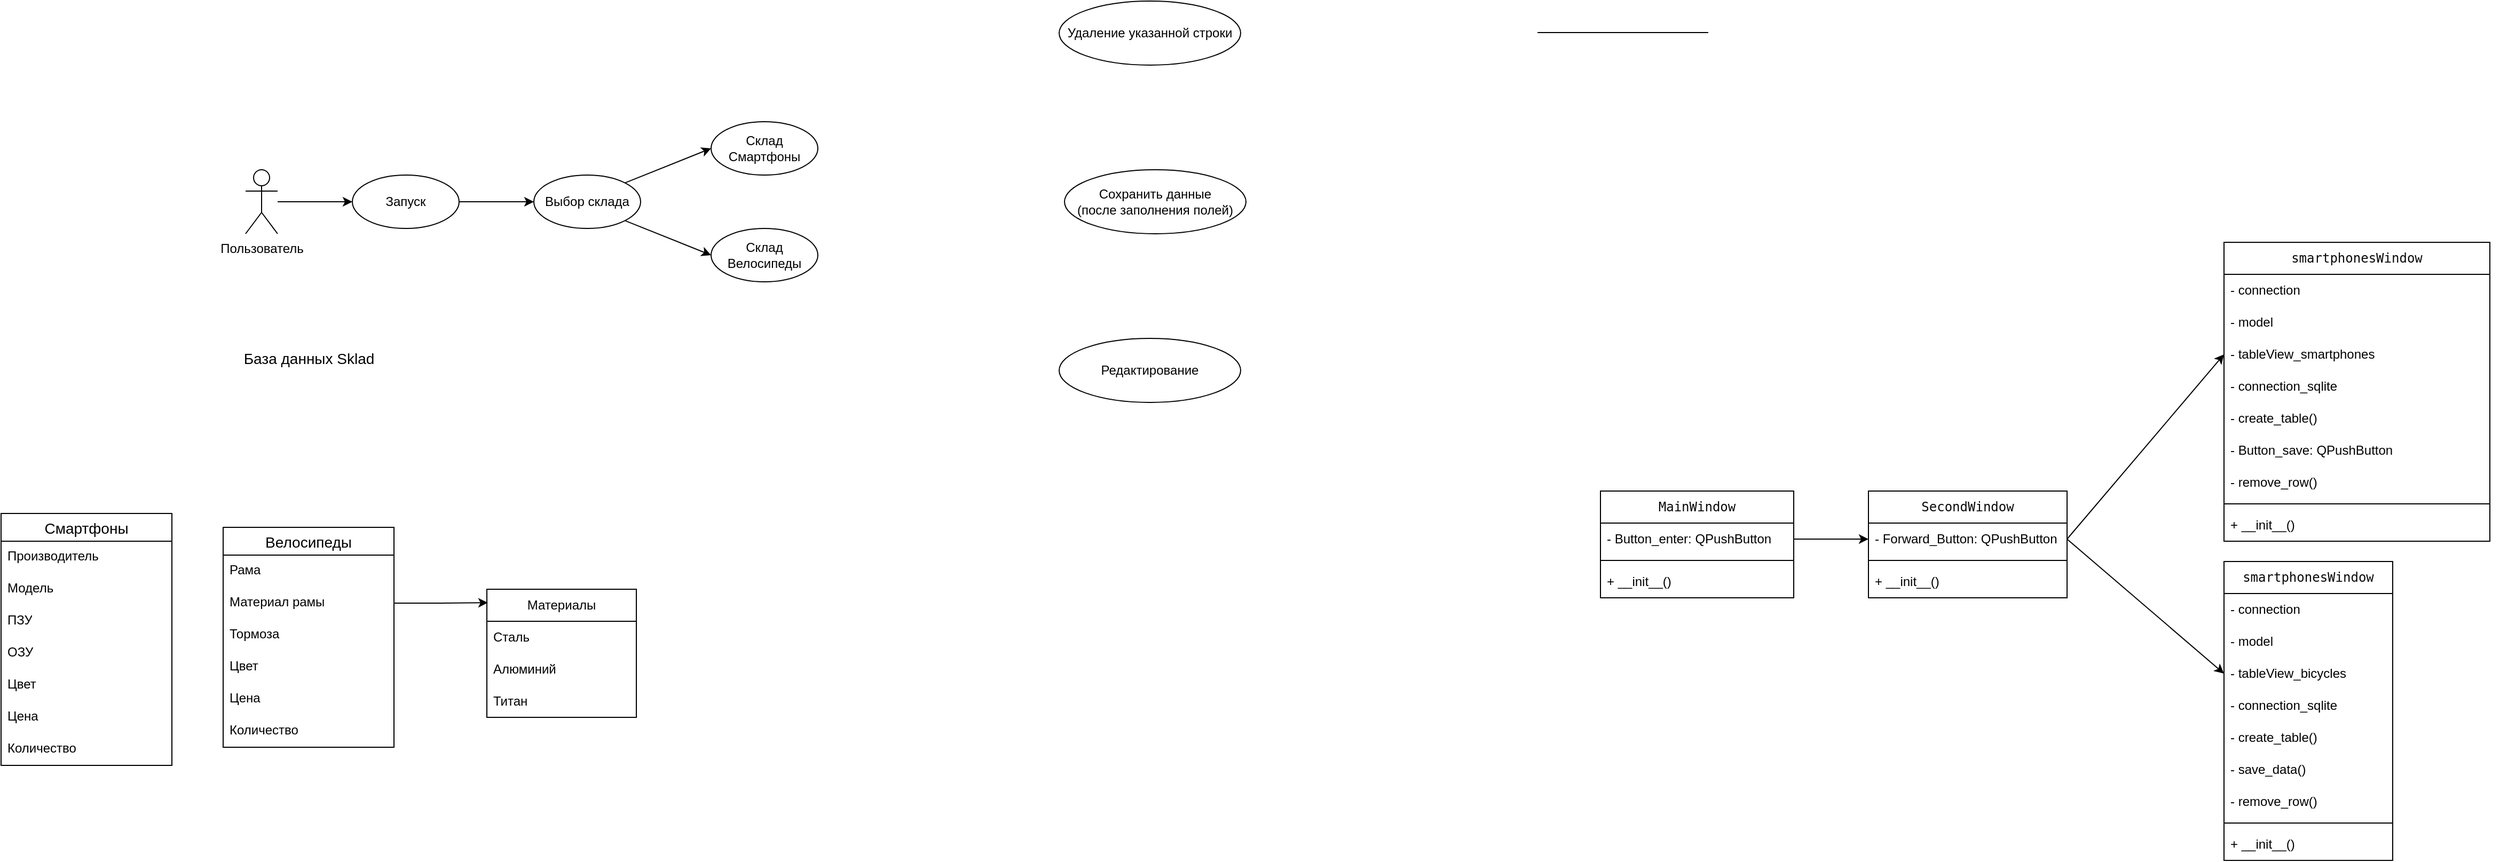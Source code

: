 <mxfile version="22.1.11" type="github">
  <diagram name="Страница — 1" id="95dfs9ff0Wd2YRVwgPRh">
    <mxGraphModel dx="1992" dy="438" grid="0" gridSize="10" guides="1" tooltips="1" connect="1" arrows="1" fold="1" page="0" pageScale="1" pageWidth="827" pageHeight="1169" math="0" shadow="0">
      <root>
        <mxCell id="0" />
        <mxCell id="1" parent="0" />
        <mxCell id="uwdhekw9rvC6qfYLKvx_-8" style="edgeStyle=orthogonalEdgeStyle;rounded=0;orthogonalLoop=1;jettySize=auto;html=1;entryX=0;entryY=0.5;entryDx=0;entryDy=0;" parent="1" source="uwdhekw9rvC6qfYLKvx_-1" target="uwdhekw9rvC6qfYLKvx_-3" edge="1">
          <mxGeometry relative="1" as="geometry" />
        </mxCell>
        <mxCell id="uwdhekw9rvC6qfYLKvx_-1" value="Пользователь" style="shape=umlActor;verticalLabelPosition=bottom;verticalAlign=top;html=1;outlineConnect=0;" parent="1" vertex="1">
          <mxGeometry x="-726" y="328" width="30" height="60" as="geometry" />
        </mxCell>
        <mxCell id="uwdhekw9rvC6qfYLKvx_-9" style="edgeStyle=orthogonalEdgeStyle;rounded=0;orthogonalLoop=1;jettySize=auto;html=1;exitX=1;exitY=0.5;exitDx=0;exitDy=0;entryX=0;entryY=0.5;entryDx=0;entryDy=0;" parent="1" source="uwdhekw9rvC6qfYLKvx_-3" target="uwdhekw9rvC6qfYLKvx_-4" edge="1">
          <mxGeometry relative="1" as="geometry" />
        </mxCell>
        <mxCell id="uwdhekw9rvC6qfYLKvx_-3" value="Запуск" style="ellipse;whiteSpace=wrap;html=1;" parent="1" vertex="1">
          <mxGeometry x="-626" y="333" width="100" height="50" as="geometry" />
        </mxCell>
        <mxCell id="uwdhekw9rvC6qfYLKvx_-4" value="Выбор склада" style="ellipse;whiteSpace=wrap;html=1;" parent="1" vertex="1">
          <mxGeometry x="-456" y="333" width="100" height="50" as="geometry" />
        </mxCell>
        <mxCell id="uwdhekw9rvC6qfYLKvx_-5" value="Сохранить данные&lt;br&gt;(после заполнения полей)" style="ellipse;whiteSpace=wrap;html=1;" parent="1" vertex="1">
          <mxGeometry x="41" y="328" width="170" height="60" as="geometry" />
        </mxCell>
        <mxCell id="uwdhekw9rvC6qfYLKvx_-11" value="Удаление указанной строки" style="ellipse;whiteSpace=wrap;html=1;" parent="1" vertex="1">
          <mxGeometry x="36" y="170" width="170" height="60" as="geometry" />
        </mxCell>
        <mxCell id="uwdhekw9rvC6qfYLKvx_-14" value="Редактирование" style="ellipse;whiteSpace=wrap;html=1;" parent="1" vertex="1">
          <mxGeometry x="36" y="486" width="170" height="60" as="geometry" />
        </mxCell>
        <mxCell id="QWrrYXYVFJ42WMiiCsQI-1" value="Склад Смартфоны" style="ellipse;whiteSpace=wrap;html=1;" parent="1" vertex="1">
          <mxGeometry x="-290" y="283" width="100" height="50" as="geometry" />
        </mxCell>
        <mxCell id="QWrrYXYVFJ42WMiiCsQI-3" value="Склад Велосипеды" style="ellipse;whiteSpace=wrap;html=1;" parent="1" vertex="1">
          <mxGeometry x="-290" y="383" width="100" height="50" as="geometry" />
        </mxCell>
        <mxCell id="QWrrYXYVFJ42WMiiCsQI-5" value="" style="endArrow=classic;html=1;rounded=0;entryX=0;entryY=0.5;entryDx=0;entryDy=0;exitX=1;exitY=0;exitDx=0;exitDy=0;" parent="1" source="uwdhekw9rvC6qfYLKvx_-4" target="QWrrYXYVFJ42WMiiCsQI-1" edge="1">
          <mxGeometry width="50" height="50" relative="1" as="geometry">
            <mxPoint x="-369" y="297" as="sourcePoint" />
            <mxPoint x="-650" y="494" as="targetPoint" />
          </mxGeometry>
        </mxCell>
        <mxCell id="QWrrYXYVFJ42WMiiCsQI-10" value="" style="endArrow=classic;html=1;rounded=0;entryX=0;entryY=0.5;entryDx=0;entryDy=0;exitX=1;exitY=1;exitDx=0;exitDy=0;" parent="1" source="uwdhekw9rvC6qfYLKvx_-4" target="QWrrYXYVFJ42WMiiCsQI-3" edge="1">
          <mxGeometry width="50" height="50" relative="1" as="geometry">
            <mxPoint x="-362" y="500" as="sourcePoint" />
            <mxPoint x="-208" y="561" as="targetPoint" />
          </mxGeometry>
        </mxCell>
        <mxCell id="QWrrYXYVFJ42WMiiCsQI-27" value="Смартфоны" style="swimlane;fontStyle=0;childLayout=stackLayout;horizontal=1;startSize=26;horizontalStack=0;resizeParent=1;resizeParentMax=0;resizeLast=0;collapsible=1;marginBottom=0;align=center;fontSize=14;" parent="1" vertex="1">
          <mxGeometry x="-955" y="650" width="160" height="236" as="geometry" />
        </mxCell>
        <mxCell id="QWrrYXYVFJ42WMiiCsQI-28" value="Производитель" style="text;strokeColor=none;fillColor=none;spacingLeft=4;spacingRight=4;overflow=hidden;rotatable=0;points=[[0,0.5],[1,0.5]];portConstraint=eastwest;fontSize=12;whiteSpace=wrap;html=1;" parent="QWrrYXYVFJ42WMiiCsQI-27" vertex="1">
          <mxGeometry y="26" width="160" height="30" as="geometry" />
        </mxCell>
        <mxCell id="QWrrYXYVFJ42WMiiCsQI-29" value="Модель" style="text;strokeColor=none;fillColor=none;spacingLeft=4;spacingRight=4;overflow=hidden;rotatable=0;points=[[0,0.5],[1,0.5]];portConstraint=eastwest;fontSize=12;whiteSpace=wrap;html=1;" parent="QWrrYXYVFJ42WMiiCsQI-27" vertex="1">
          <mxGeometry y="56" width="160" height="30" as="geometry" />
        </mxCell>
        <mxCell id="QWrrYXYVFJ42WMiiCsQI-30" value="ПЗУ" style="text;strokeColor=none;fillColor=none;spacingLeft=4;spacingRight=4;overflow=hidden;rotatable=0;points=[[0,0.5],[1,0.5]];portConstraint=eastwest;fontSize=12;whiteSpace=wrap;html=1;" parent="QWrrYXYVFJ42WMiiCsQI-27" vertex="1">
          <mxGeometry y="86" width="160" height="30" as="geometry" />
        </mxCell>
        <mxCell id="QWrrYXYVFJ42WMiiCsQI-41" value="ОЗУ" style="text;strokeColor=none;fillColor=none;spacingLeft=4;spacingRight=4;overflow=hidden;rotatable=0;points=[[0,0.5],[1,0.5]];portConstraint=eastwest;fontSize=12;whiteSpace=wrap;html=1;" parent="QWrrYXYVFJ42WMiiCsQI-27" vertex="1">
          <mxGeometry y="116" width="160" height="30" as="geometry" />
        </mxCell>
        <mxCell id="QWrrYXYVFJ42WMiiCsQI-35" value="Цвет" style="text;strokeColor=none;fillColor=none;spacingLeft=4;spacingRight=4;overflow=hidden;rotatable=0;points=[[0,0.5],[1,0.5]];portConstraint=eastwest;fontSize=12;whiteSpace=wrap;html=1;" parent="QWrrYXYVFJ42WMiiCsQI-27" vertex="1">
          <mxGeometry y="146" width="160" height="30" as="geometry" />
        </mxCell>
        <mxCell id="QWrrYXYVFJ42WMiiCsQI-36" value="Цена" style="text;strokeColor=none;fillColor=none;spacingLeft=4;spacingRight=4;overflow=hidden;rotatable=0;points=[[0,0.5],[1,0.5]];portConstraint=eastwest;fontSize=12;whiteSpace=wrap;html=1;" parent="QWrrYXYVFJ42WMiiCsQI-27" vertex="1">
          <mxGeometry y="176" width="160" height="30" as="geometry" />
        </mxCell>
        <mxCell id="QWrrYXYVFJ42WMiiCsQI-38" value="Количество" style="text;strokeColor=none;fillColor=none;spacingLeft=4;spacingRight=4;overflow=hidden;rotatable=0;points=[[0,0.5],[1,0.5]];portConstraint=eastwest;fontSize=12;whiteSpace=wrap;html=1;" parent="QWrrYXYVFJ42WMiiCsQI-27" vertex="1">
          <mxGeometry y="206" width="160" height="30" as="geometry" />
        </mxCell>
        <mxCell id="QWrrYXYVFJ42WMiiCsQI-31" value="Велосипеды" style="swimlane;fontStyle=0;childLayout=stackLayout;horizontal=1;startSize=26;horizontalStack=0;resizeParent=1;resizeParentMax=0;resizeLast=0;collapsible=1;marginBottom=0;align=center;fontSize=14;" parent="1" vertex="1">
          <mxGeometry x="-747" y="663" width="160" height="206" as="geometry" />
        </mxCell>
        <mxCell id="QWrrYXYVFJ42WMiiCsQI-32" value="Рама" style="text;strokeColor=none;fillColor=none;spacingLeft=4;spacingRight=4;overflow=hidden;rotatable=0;points=[[0,0.5],[1,0.5]];portConstraint=eastwest;fontSize=12;whiteSpace=wrap;html=1;" parent="QWrrYXYVFJ42WMiiCsQI-31" vertex="1">
          <mxGeometry y="26" width="160" height="30" as="geometry" />
        </mxCell>
        <mxCell id="QWrrYXYVFJ42WMiiCsQI-40" value="Материал рамы" style="text;strokeColor=none;fillColor=none;spacingLeft=4;spacingRight=4;overflow=hidden;rotatable=0;points=[[0,0.5],[1,0.5]];portConstraint=eastwest;fontSize=12;whiteSpace=wrap;html=1;" parent="QWrrYXYVFJ42WMiiCsQI-31" vertex="1">
          <mxGeometry y="56" width="160" height="30" as="geometry" />
        </mxCell>
        <mxCell id="QWrrYXYVFJ42WMiiCsQI-39" value="Тормоза" style="text;strokeColor=none;fillColor=none;spacingLeft=4;spacingRight=4;overflow=hidden;rotatable=0;points=[[0,0.5],[1,0.5]];portConstraint=eastwest;fontSize=12;whiteSpace=wrap;html=1;" parent="QWrrYXYVFJ42WMiiCsQI-31" vertex="1">
          <mxGeometry y="86" width="160" height="30" as="geometry" />
        </mxCell>
        <mxCell id="QWrrYXYVFJ42WMiiCsQI-33" value="Цвет" style="text;strokeColor=none;fillColor=none;spacingLeft=4;spacingRight=4;overflow=hidden;rotatable=0;points=[[0,0.5],[1,0.5]];portConstraint=eastwest;fontSize=12;whiteSpace=wrap;html=1;" parent="QWrrYXYVFJ42WMiiCsQI-31" vertex="1">
          <mxGeometry y="116" width="160" height="30" as="geometry" />
        </mxCell>
        <mxCell id="QWrrYXYVFJ42WMiiCsQI-34" value="Цена" style="text;strokeColor=none;fillColor=none;spacingLeft=4;spacingRight=4;overflow=hidden;rotatable=0;points=[[0,0.5],[1,0.5]];portConstraint=eastwest;fontSize=12;whiteSpace=wrap;html=1;" parent="QWrrYXYVFJ42WMiiCsQI-31" vertex="1">
          <mxGeometry y="146" width="160" height="30" as="geometry" />
        </mxCell>
        <mxCell id="QWrrYXYVFJ42WMiiCsQI-42" value="Количество" style="text;strokeColor=none;fillColor=none;spacingLeft=4;spacingRight=4;overflow=hidden;rotatable=0;points=[[0,0.5],[1,0.5]];portConstraint=eastwest;fontSize=12;whiteSpace=wrap;html=1;" parent="QWrrYXYVFJ42WMiiCsQI-31" vertex="1">
          <mxGeometry y="176" width="160" height="30" as="geometry" />
        </mxCell>
        <mxCell id="QWrrYXYVFJ42WMiiCsQI-45" value="&lt;font style=&quot;font-size: 14px;&quot;&gt;База данных&amp;nbsp;Sklad&lt;/font&gt;" style="text;html=1;align=center;verticalAlign=middle;resizable=0;points=[];autosize=1;strokeColor=none;fillColor=none;" parent="1" vertex="1">
          <mxGeometry x="-737" y="490" width="140" height="29" as="geometry" />
        </mxCell>
        <mxCell id="l9B2nNbqnlKcsOlghPXQ-1" value="&lt;div style=&quot;color: rgb(8, 8, 8); font-family: &amp;quot;JetBrains Mono&amp;quot;, monospace;&quot;&gt;&lt;pre&gt;MainWindow&lt;/pre&gt;&lt;/div&gt;" style="swimlane;fontStyle=0;childLayout=stackLayout;horizontal=1;startSize=30;horizontalStack=0;resizeParent=1;resizeParentMax=0;resizeLast=0;collapsible=1;marginBottom=0;whiteSpace=wrap;html=1;" parent="1" vertex="1">
          <mxGeometry x="543" y="629" width="181" height="100" as="geometry" />
        </mxCell>
        <mxCell id="l9B2nNbqnlKcsOlghPXQ-2" value="-&amp;nbsp;Button_enter: QPushButton" style="text;strokeColor=none;fillColor=none;align=left;verticalAlign=middle;spacingLeft=4;spacingRight=4;overflow=hidden;points=[[0,0.5],[1,0.5]];portConstraint=eastwest;rotatable=0;whiteSpace=wrap;html=1;" parent="l9B2nNbqnlKcsOlghPXQ-1" vertex="1">
          <mxGeometry y="30" width="181" height="30" as="geometry" />
        </mxCell>
        <mxCell id="5LRAOqItPmNHGHG5xUAR-31" value="" style="line;strokeWidth=1;rotatable=0;dashed=0;labelPosition=right;align=left;verticalAlign=middle;spacingTop=0;spacingLeft=6;points=[];portConstraint=eastwest;" parent="l9B2nNbqnlKcsOlghPXQ-1" vertex="1">
          <mxGeometry y="60" width="181" height="10" as="geometry" />
        </mxCell>
        <mxCell id="l9B2nNbqnlKcsOlghPXQ-4" value="+ __init__()" style="text;strokeColor=none;fillColor=none;align=left;verticalAlign=middle;spacingLeft=4;spacingRight=4;overflow=hidden;points=[[0,0.5],[1,0.5]];portConstraint=eastwest;rotatable=0;whiteSpace=wrap;html=1;" parent="l9B2nNbqnlKcsOlghPXQ-1" vertex="1">
          <mxGeometry y="70" width="181" height="30" as="geometry" />
        </mxCell>
        <mxCell id="l9B2nNbqnlKcsOlghPXQ-5" value="&lt;div style=&quot;color: rgb(8, 8, 8); font-family: &amp;quot;JetBrains Mono&amp;quot;, monospace;&quot;&gt;&lt;pre&gt;SecondWindow&lt;/pre&gt;&lt;/div&gt;" style="swimlane;fontStyle=0;childLayout=stackLayout;horizontal=1;startSize=30;horizontalStack=0;resizeParent=1;resizeParentMax=0;resizeLast=0;collapsible=1;marginBottom=0;whiteSpace=wrap;html=1;" parent="1" vertex="1">
          <mxGeometry x="794" y="629" width="186" height="100" as="geometry" />
        </mxCell>
        <mxCell id="l9B2nNbqnlKcsOlghPXQ-6" value="-&amp;nbsp;Forward_Button: QPushButton" style="text;strokeColor=none;fillColor=none;align=left;verticalAlign=middle;spacingLeft=4;spacingRight=4;overflow=hidden;points=[[0,0.5],[1,0.5]];portConstraint=eastwest;rotatable=0;whiteSpace=wrap;html=1;" parent="l9B2nNbqnlKcsOlghPXQ-5" vertex="1">
          <mxGeometry y="30" width="186" height="30" as="geometry" />
        </mxCell>
        <mxCell id="5LRAOqItPmNHGHG5xUAR-32" value="" style="line;strokeWidth=1;rotatable=0;dashed=0;labelPosition=right;align=left;verticalAlign=middle;spacingTop=0;spacingLeft=6;points=[];portConstraint=eastwest;" parent="l9B2nNbqnlKcsOlghPXQ-5" vertex="1">
          <mxGeometry y="60" width="186" height="10" as="geometry" />
        </mxCell>
        <mxCell id="l9B2nNbqnlKcsOlghPXQ-8" value="+ __init__()" style="text;strokeColor=none;fillColor=none;align=left;verticalAlign=middle;spacingLeft=4;spacingRight=4;overflow=hidden;points=[[0,0.5],[1,0.5]];portConstraint=eastwest;rotatable=0;whiteSpace=wrap;html=1;" parent="l9B2nNbqnlKcsOlghPXQ-5" vertex="1">
          <mxGeometry y="70" width="186" height="30" as="geometry" />
        </mxCell>
        <mxCell id="l9B2nNbqnlKcsOlghPXQ-9" value="&lt;div style=&quot;color: rgb(8, 8, 8); font-family: &amp;quot;JetBrains Mono&amp;quot;, monospace;&quot;&gt;&lt;pre&gt;smartphonesWindow&lt;/pre&gt;&lt;/div&gt;" style="swimlane;fontStyle=0;childLayout=stackLayout;horizontal=1;startSize=30;horizontalStack=0;resizeParent=1;resizeParentMax=0;resizeLast=0;collapsible=1;marginBottom=0;whiteSpace=wrap;html=1;" parent="1" vertex="1">
          <mxGeometry x="1127" y="396" width="249" height="280" as="geometry" />
        </mxCell>
        <mxCell id="l9B2nNbqnlKcsOlghPXQ-10" value="- connection" style="text;strokeColor=none;fillColor=none;align=left;verticalAlign=middle;spacingLeft=4;spacingRight=4;overflow=hidden;points=[[0,0.5],[1,0.5]];portConstraint=eastwest;rotatable=0;whiteSpace=wrap;html=1;" parent="l9B2nNbqnlKcsOlghPXQ-9" vertex="1">
          <mxGeometry y="30" width="249" height="30" as="geometry" />
        </mxCell>
        <mxCell id="l9B2nNbqnlKcsOlghPXQ-11" value="- model" style="text;strokeColor=none;fillColor=none;align=left;verticalAlign=middle;spacingLeft=4;spacingRight=4;overflow=hidden;points=[[0,0.5],[1,0.5]];portConstraint=eastwest;rotatable=0;whiteSpace=wrap;html=1;" parent="l9B2nNbqnlKcsOlghPXQ-9" vertex="1">
          <mxGeometry y="60" width="249" height="30" as="geometry" />
        </mxCell>
        <mxCell id="5LRAOqItPmNHGHG5xUAR-4" value="- tableView_smartphones" style="text;strokeColor=none;fillColor=none;align=left;verticalAlign=middle;spacingLeft=4;spacingRight=4;overflow=hidden;points=[[0,0.5],[1,0.5]];portConstraint=eastwest;rotatable=0;whiteSpace=wrap;html=1;" parent="l9B2nNbqnlKcsOlghPXQ-9" vertex="1">
          <mxGeometry y="90" width="249" height="30" as="geometry" />
        </mxCell>
        <mxCell id="5LRAOqItPmNHGHG5xUAR-3" value="- connection_sqlite" style="text;strokeColor=none;fillColor=none;align=left;verticalAlign=middle;spacingLeft=4;spacingRight=4;overflow=hidden;points=[[0,0.5],[1,0.5]];portConstraint=eastwest;rotatable=0;whiteSpace=wrap;html=1;" parent="l9B2nNbqnlKcsOlghPXQ-9" vertex="1">
          <mxGeometry y="120" width="249" height="30" as="geometry" />
        </mxCell>
        <mxCell id="5LRAOqItPmNHGHG5xUAR-2" value="- create_table()" style="text;strokeColor=none;fillColor=none;align=left;verticalAlign=middle;spacingLeft=4;spacingRight=4;overflow=hidden;points=[[0,0.5],[1,0.5]];portConstraint=eastwest;rotatable=0;whiteSpace=wrap;html=1;" parent="l9B2nNbqnlKcsOlghPXQ-9" vertex="1">
          <mxGeometry y="150" width="249" height="30" as="geometry" />
        </mxCell>
        <mxCell id="5LRAOqItPmNHGHG5xUAR-7" value="-&amp;nbsp;Button_save: QPushButton" style="text;strokeColor=none;fillColor=none;align=left;verticalAlign=middle;spacingLeft=4;spacingRight=4;overflow=hidden;points=[[0,0.5],[1,0.5]];portConstraint=eastwest;rotatable=0;whiteSpace=wrap;html=1;" parent="l9B2nNbqnlKcsOlghPXQ-9" vertex="1">
          <mxGeometry y="180" width="249" height="30" as="geometry" />
        </mxCell>
        <mxCell id="5LRAOqItPmNHGHG5xUAR-6" value="- remove_row()" style="text;strokeColor=none;fillColor=none;align=left;verticalAlign=middle;spacingLeft=4;spacingRight=4;overflow=hidden;points=[[0,0.5],[1,0.5]];portConstraint=eastwest;rotatable=0;whiteSpace=wrap;html=1;" parent="l9B2nNbqnlKcsOlghPXQ-9" vertex="1">
          <mxGeometry y="210" width="249" height="30" as="geometry" />
        </mxCell>
        <mxCell id="5LRAOqItPmNHGHG5xUAR-33" value="" style="line;strokeWidth=1;rotatable=0;dashed=0;labelPosition=right;align=left;verticalAlign=middle;spacingTop=0;spacingLeft=6;points=[];portConstraint=eastwest;" parent="l9B2nNbqnlKcsOlghPXQ-9" vertex="1">
          <mxGeometry y="240" width="249" height="10" as="geometry" />
        </mxCell>
        <mxCell id="5LRAOqItPmNHGHG5xUAR-8" value="+ __init__()" style="text;strokeColor=none;fillColor=none;align=left;verticalAlign=middle;spacingLeft=4;spacingRight=4;overflow=hidden;points=[[0,0.5],[1,0.5]];portConstraint=eastwest;rotatable=0;whiteSpace=wrap;html=1;" parent="l9B2nNbqnlKcsOlghPXQ-9" vertex="1">
          <mxGeometry y="250" width="249" height="30" as="geometry" />
        </mxCell>
        <mxCell id="Yi2_CfBvKtMJsMbb8WqZ-2" style="edgeStyle=orthogonalEdgeStyle;rounded=0;orthogonalLoop=1;jettySize=auto;html=1;exitX=1;exitY=0.5;exitDx=0;exitDy=0;" edge="1" parent="l9B2nNbqnlKcsOlghPXQ-9" source="5LRAOqItPmNHGHG5xUAR-3" target="5LRAOqItPmNHGHG5xUAR-3">
          <mxGeometry relative="1" as="geometry" />
        </mxCell>
        <mxCell id="l9B2nNbqnlKcsOlghPXQ-17" value="" style="endArrow=classic;html=1;rounded=0;exitX=1;exitY=0.5;exitDx=0;exitDy=0;entryX=0;entryY=0.5;entryDx=0;entryDy=0;" parent="1" source="l9B2nNbqnlKcsOlghPXQ-2" target="l9B2nNbqnlKcsOlghPXQ-6" edge="1">
          <mxGeometry width="50" height="50" relative="1" as="geometry">
            <mxPoint x="615" y="550" as="sourcePoint" />
            <mxPoint x="716" y="550" as="targetPoint" />
          </mxGeometry>
        </mxCell>
        <mxCell id="l9B2nNbqnlKcsOlghPXQ-18" value="" style="endArrow=classic;html=1;rounded=0;exitX=1;exitY=0.5;exitDx=0;exitDy=0;entryX=0;entryY=0.5;entryDx=0;entryDy=0;" parent="1" source="l9B2nNbqnlKcsOlghPXQ-6" target="5LRAOqItPmNHGHG5xUAR-4" edge="1">
          <mxGeometry width="50" height="50" relative="1" as="geometry">
            <mxPoint x="971" y="546" as="sourcePoint" />
            <mxPoint x="1069" y="496" as="targetPoint" />
          </mxGeometry>
        </mxCell>
        <mxCell id="l9B2nNbqnlKcsOlghPXQ-19" value="" style="endArrow=classic;html=1;rounded=0;exitX=1;exitY=0.5;exitDx=0;exitDy=0;entryX=0;entryY=0.5;entryDx=0;entryDy=0;" parent="1" source="l9B2nNbqnlKcsOlghPXQ-6" target="5LRAOqItPmNHGHG5xUAR-12" edge="1">
          <mxGeometry width="50" height="50" relative="1" as="geometry">
            <mxPoint x="959" y="754" as="sourcePoint" />
            <mxPoint x="1049" y="777" as="targetPoint" />
          </mxGeometry>
        </mxCell>
        <mxCell id="JSsI0XIShDVwkBqloAJm-1" value="Материалы" style="swimlane;fontStyle=0;childLayout=stackLayout;horizontal=1;startSize=30;horizontalStack=0;resizeParent=1;resizeParentMax=0;resizeLast=0;collapsible=1;marginBottom=0;whiteSpace=wrap;html=1;" parent="1" vertex="1">
          <mxGeometry x="-500" y="721" width="140" height="120" as="geometry" />
        </mxCell>
        <mxCell id="JSsI0XIShDVwkBqloAJm-2" value="Сталь" style="text;strokeColor=none;fillColor=none;align=left;verticalAlign=middle;spacingLeft=4;spacingRight=4;overflow=hidden;points=[[0,0.5],[1,0.5]];portConstraint=eastwest;rotatable=0;whiteSpace=wrap;html=1;" parent="JSsI0XIShDVwkBqloAJm-1" vertex="1">
          <mxGeometry y="30" width="140" height="30" as="geometry" />
        </mxCell>
        <mxCell id="JSsI0XIShDVwkBqloAJm-3" value="Алюминий" style="text;strokeColor=none;fillColor=none;align=left;verticalAlign=middle;spacingLeft=4;spacingRight=4;overflow=hidden;points=[[0,0.5],[1,0.5]];portConstraint=eastwest;rotatable=0;whiteSpace=wrap;html=1;" parent="JSsI0XIShDVwkBqloAJm-1" vertex="1">
          <mxGeometry y="60" width="140" height="30" as="geometry" />
        </mxCell>
        <mxCell id="JSsI0XIShDVwkBqloAJm-4" value="Титан" style="text;strokeColor=none;fillColor=none;align=left;verticalAlign=middle;spacingLeft=4;spacingRight=4;overflow=hidden;points=[[0,0.5],[1,0.5]];portConstraint=eastwest;rotatable=0;whiteSpace=wrap;html=1;" parent="JSsI0XIShDVwkBqloAJm-1" vertex="1">
          <mxGeometry y="90" width="140" height="30" as="geometry" />
        </mxCell>
        <mxCell id="JSsI0XIShDVwkBqloAJm-6" style="edgeStyle=orthogonalEdgeStyle;rounded=0;orthogonalLoop=1;jettySize=auto;html=1;exitX=1;exitY=0.5;exitDx=0;exitDy=0;entryX=0.007;entryY=0.105;entryDx=0;entryDy=0;entryPerimeter=0;" parent="1" source="QWrrYXYVFJ42WMiiCsQI-40" target="JSsI0XIShDVwkBqloAJm-1" edge="1">
          <mxGeometry relative="1" as="geometry" />
        </mxCell>
        <mxCell id="5LRAOqItPmNHGHG5xUAR-9" value="&lt;div style=&quot;color: rgb(8, 8, 8); font-family: &amp;quot;JetBrains Mono&amp;quot;, monospace;&quot;&gt;&lt;pre&gt;smartphonesWindow&lt;/pre&gt;&lt;/div&gt;" style="swimlane;fontStyle=0;childLayout=stackLayout;horizontal=1;startSize=30;horizontalStack=0;resizeParent=1;resizeParentMax=0;resizeLast=0;collapsible=1;marginBottom=0;whiteSpace=wrap;html=1;" parent="1" vertex="1">
          <mxGeometry x="1127" y="695" width="158" height="280" as="geometry" />
        </mxCell>
        <mxCell id="5LRAOqItPmNHGHG5xUAR-10" value="- connection" style="text;strokeColor=none;fillColor=none;align=left;verticalAlign=middle;spacingLeft=4;spacingRight=4;overflow=hidden;points=[[0,0.5],[1,0.5]];portConstraint=eastwest;rotatable=0;whiteSpace=wrap;html=1;" parent="5LRAOqItPmNHGHG5xUAR-9" vertex="1">
          <mxGeometry y="30" width="158" height="30" as="geometry" />
        </mxCell>
        <mxCell id="5LRAOqItPmNHGHG5xUAR-11" value="- model" style="text;strokeColor=none;fillColor=none;align=left;verticalAlign=middle;spacingLeft=4;spacingRight=4;overflow=hidden;points=[[0,0.5],[1,0.5]];portConstraint=eastwest;rotatable=0;whiteSpace=wrap;html=1;" parent="5LRAOqItPmNHGHG5xUAR-9" vertex="1">
          <mxGeometry y="60" width="158" height="30" as="geometry" />
        </mxCell>
        <mxCell id="5LRAOqItPmNHGHG5xUAR-12" value="- tableView_bicycles" style="text;strokeColor=none;fillColor=none;align=left;verticalAlign=middle;spacingLeft=4;spacingRight=4;overflow=hidden;points=[[0,0.5],[1,0.5]];portConstraint=eastwest;rotatable=0;whiteSpace=wrap;html=1;" parent="5LRAOqItPmNHGHG5xUAR-9" vertex="1">
          <mxGeometry y="90" width="158" height="30" as="geometry" />
        </mxCell>
        <mxCell id="5LRAOqItPmNHGHG5xUAR-13" value="- connection_sqlite" style="text;strokeColor=none;fillColor=none;align=left;verticalAlign=middle;spacingLeft=4;spacingRight=4;overflow=hidden;points=[[0,0.5],[1,0.5]];portConstraint=eastwest;rotatable=0;whiteSpace=wrap;html=1;" parent="5LRAOqItPmNHGHG5xUAR-9" vertex="1">
          <mxGeometry y="120" width="158" height="30" as="geometry" />
        </mxCell>
        <mxCell id="5LRAOqItPmNHGHG5xUAR-14" value="- create_table()" style="text;strokeColor=none;fillColor=none;align=left;verticalAlign=middle;spacingLeft=4;spacingRight=4;overflow=hidden;points=[[0,0.5],[1,0.5]];portConstraint=eastwest;rotatable=0;whiteSpace=wrap;html=1;" parent="5LRAOqItPmNHGHG5xUAR-9" vertex="1">
          <mxGeometry y="150" width="158" height="30" as="geometry" />
        </mxCell>
        <mxCell id="5LRAOqItPmNHGHG5xUAR-15" value="- save_data()" style="text;strokeColor=none;fillColor=none;align=left;verticalAlign=middle;spacingLeft=4;spacingRight=4;overflow=hidden;points=[[0,0.5],[1,0.5]];portConstraint=eastwest;rotatable=0;whiteSpace=wrap;html=1;" parent="5LRAOqItPmNHGHG5xUAR-9" vertex="1">
          <mxGeometry y="180" width="158" height="30" as="geometry" />
        </mxCell>
        <mxCell id="5LRAOqItPmNHGHG5xUAR-16" value="- remove_row()" style="text;strokeColor=none;fillColor=none;align=left;verticalAlign=middle;spacingLeft=4;spacingRight=4;overflow=hidden;points=[[0,0.5],[1,0.5]];portConstraint=eastwest;rotatable=0;whiteSpace=wrap;html=1;" parent="5LRAOqItPmNHGHG5xUAR-9" vertex="1">
          <mxGeometry y="210" width="158" height="30" as="geometry" />
        </mxCell>
        <mxCell id="5LRAOqItPmNHGHG5xUAR-34" value="" style="line;strokeWidth=1;rotatable=0;dashed=0;labelPosition=right;align=left;verticalAlign=middle;spacingTop=0;spacingLeft=6;points=[];portConstraint=eastwest;" parent="5LRAOqItPmNHGHG5xUAR-9" vertex="1">
          <mxGeometry y="240" width="158" height="10" as="geometry" />
        </mxCell>
        <mxCell id="5LRAOqItPmNHGHG5xUAR-17" value="+ __init__()" style="text;strokeColor=none;fillColor=none;align=left;verticalAlign=middle;spacingLeft=4;spacingRight=4;overflow=hidden;points=[[0,0.5],[1,0.5]];portConstraint=eastwest;rotatable=0;whiteSpace=wrap;html=1;" parent="5LRAOqItPmNHGHG5xUAR-9" vertex="1">
          <mxGeometry y="250" width="158" height="30" as="geometry" />
        </mxCell>
        <mxCell id="5LRAOqItPmNHGHG5xUAR-36" value="" style="endArrow=none;html=1;rounded=0;" parent="1" edge="1">
          <mxGeometry relative="1" as="geometry">
            <mxPoint x="484" y="199.5" as="sourcePoint" />
            <mxPoint x="644" y="199.5" as="targetPoint" />
          </mxGeometry>
        </mxCell>
      </root>
    </mxGraphModel>
  </diagram>
</mxfile>
